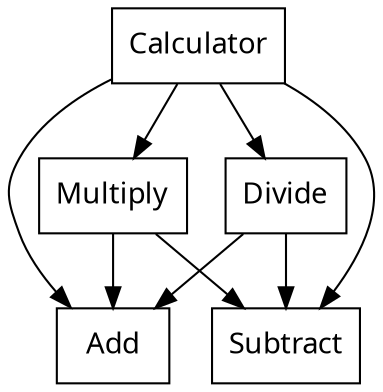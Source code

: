 digraph "G" {
node ["fontname"="Times New Roman"]
"orgswevolutionCalculator" ["shape"="rectangle","label"="Calculator"]
"orgswevolutionaddAdd" ["shape"="rectangle","label"="Add"]
"orgswevolutionsubtractSubtract" ["shape"="rectangle","label"="Subtract"]
"orgswevolutionmultiplyMultiply" ["shape"="rectangle","label"="Multiply"]
"orgswevolutiondivideDivide" ["shape"="rectangle","label"="Divide"]
"orgswevolutionCalculator" -> "orgswevolutionaddAdd"
"orgswevolutionCalculator" -> "orgswevolutionsubtractSubtract"
"orgswevolutionCalculator" -> "orgswevolutionmultiplyMultiply"
"orgswevolutionCalculator" -> "orgswevolutiondivideDivide"
"orgswevolutionmultiplyMultiply" -> "orgswevolutionaddAdd"
"orgswevolutionmultiplyMultiply" -> "orgswevolutionsubtractSubtract"
"orgswevolutiondivideDivide" -> "orgswevolutionaddAdd"
"orgswevolutiondivideDivide" -> "orgswevolutionsubtractSubtract"
}